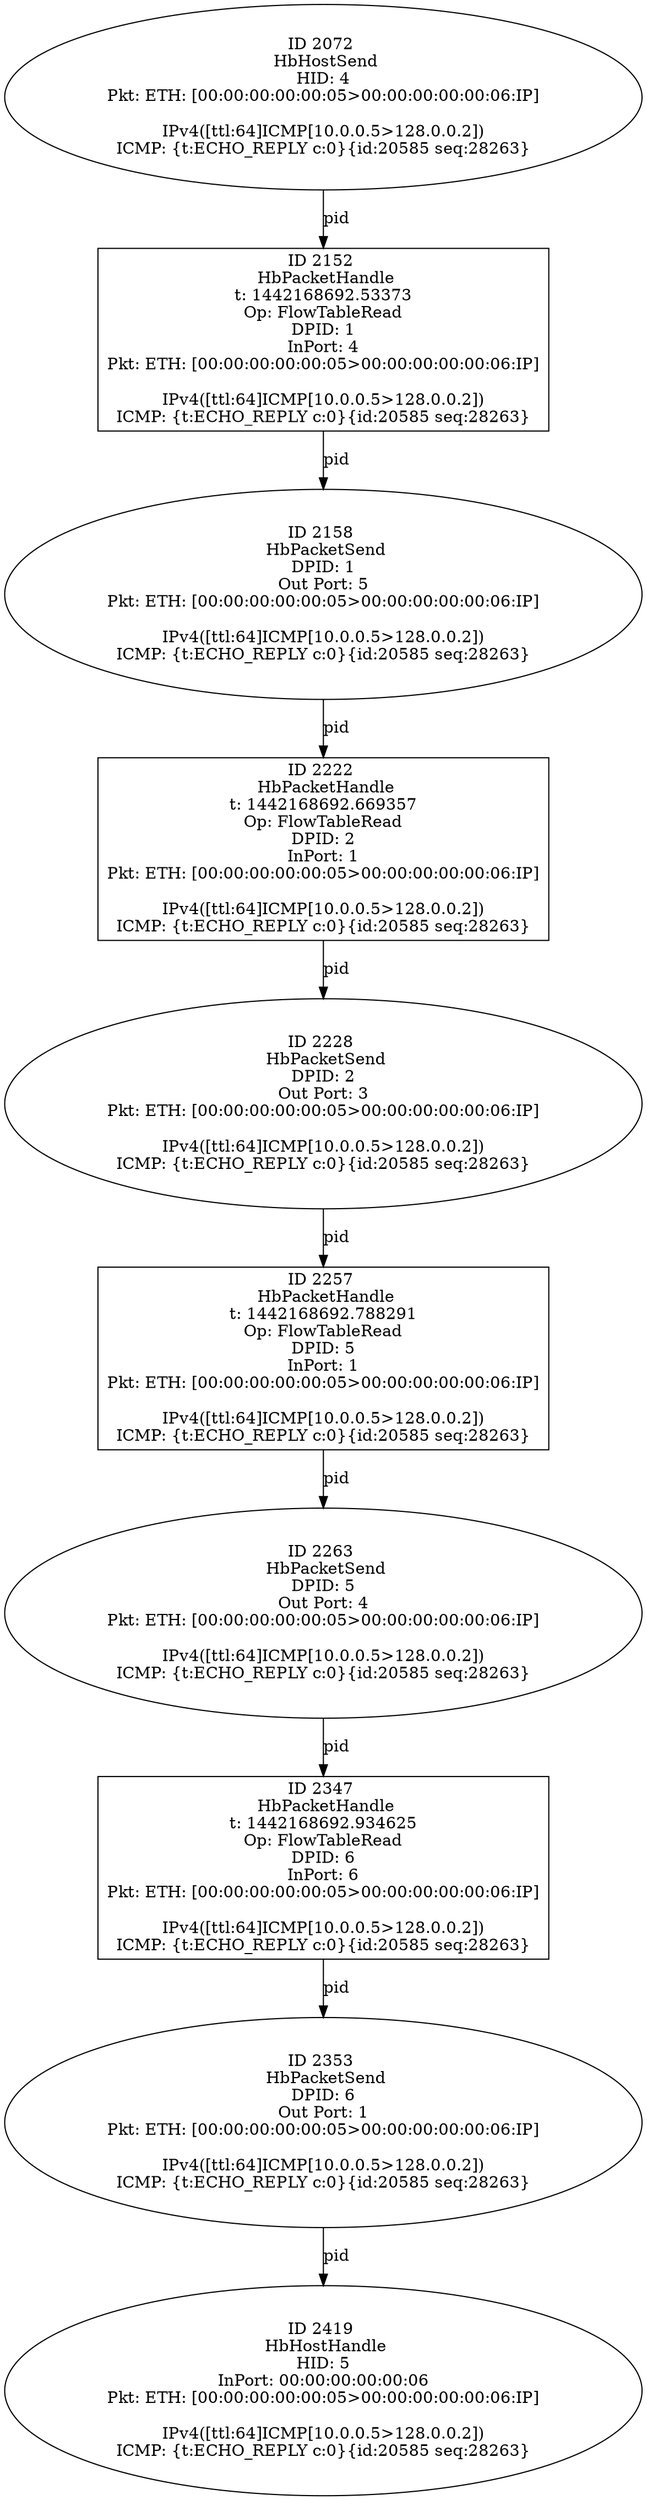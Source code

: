 strict digraph G {
2257 [shape=box, event=<hb_events.HbPacketHandle object at 0x107477150>, label="ID 2257 
 HbPacketHandle
t: 1442168692.788291
Op: FlowTableRead
DPID: 5
InPort: 1
Pkt: ETH: [00:00:00:00:00:05>00:00:00:00:00:06:IP]

IPv4([ttl:64]ICMP[10.0.0.5>128.0.0.2])
ICMP: {t:ECHO_REPLY c:0}{id:20585 seq:28263}"];
2152 [shape=box, event=<hb_events.HbPacketHandle object at 0x10741add0>, label="ID 2152 
 HbPacketHandle
t: 1442168692.53373
Op: FlowTableRead
DPID: 1
InPort: 4
Pkt: ETH: [00:00:00:00:00:05>00:00:00:00:00:06:IP]

IPv4([ttl:64]ICMP[10.0.0.5>128.0.0.2])
ICMP: {t:ECHO_REPLY c:0}{id:20585 seq:28263}"];
2347 [shape=box, event=<hb_events.HbPacketHandle object at 0x1074befd0>, label="ID 2347 
 HbPacketHandle
t: 1442168692.934625
Op: FlowTableRead
DPID: 6
InPort: 6
Pkt: ETH: [00:00:00:00:00:05>00:00:00:00:00:06:IP]

IPv4([ttl:64]ICMP[10.0.0.5>128.0.0.2])
ICMP: {t:ECHO_REPLY c:0}{id:20585 seq:28263}"];
2222 [shape=box, event=<hb_events.HbPacketHandle object at 0x10745b690>, label="ID 2222 
 HbPacketHandle
t: 1442168692.669357
Op: FlowTableRead
DPID: 2
InPort: 1
Pkt: ETH: [00:00:00:00:00:05>00:00:00:00:00:06:IP]

IPv4([ttl:64]ICMP[10.0.0.5>128.0.0.2])
ICMP: {t:ECHO_REPLY c:0}{id:20585 seq:28263}"];
2353 [shape=oval, event=<hb_events.HbPacketSend object at 0x1074cd890>, label="ID 2353 
 HbPacketSend
DPID: 6
Out Port: 1
Pkt: ETH: [00:00:00:00:00:05>00:00:00:00:00:06:IP]

IPv4([ttl:64]ICMP[10.0.0.5>128.0.0.2])
ICMP: {t:ECHO_REPLY c:0}{id:20585 seq:28263}"];
2419 [shape=oval, event=<hb_events.HbHostHandle object at 0x1074fe390>, label="ID 2419 
 HbHostHandle
HID: 5
InPort: 00:00:00:00:00:06
Pkt: ETH: [00:00:00:00:00:05>00:00:00:00:00:06:IP]

IPv4([ttl:64]ICMP[10.0.0.5>128.0.0.2])
ICMP: {t:ECHO_REPLY c:0}{id:20585 seq:28263}"];
2228 [shape=oval, event=<hb_events.HbPacketSend object at 0x10745b490>, label="ID 2228 
 HbPacketSend
DPID: 2
Out Port: 3
Pkt: ETH: [00:00:00:00:00:05>00:00:00:00:00:06:IP]

IPv4([ttl:64]ICMP[10.0.0.5>128.0.0.2])
ICMP: {t:ECHO_REPLY c:0}{id:20585 seq:28263}"];
2158 [shape=oval, event=<hb_events.HbPacketSend object at 0x107421090>, label="ID 2158 
 HbPacketSend
DPID: 1
Out Port: 5
Pkt: ETH: [00:00:00:00:00:05>00:00:00:00:00:06:IP]

IPv4([ttl:64]ICMP[10.0.0.5>128.0.0.2])
ICMP: {t:ECHO_REPLY c:0}{id:20585 seq:28263}"];
2263 [shape=oval, event=<hb_events.HbPacketSend object at 0x107484250>, label="ID 2263 
 HbPacketSend
DPID: 5
Out Port: 4
Pkt: ETH: [00:00:00:00:00:05>00:00:00:00:00:06:IP]

IPv4([ttl:64]ICMP[10.0.0.5>128.0.0.2])
ICMP: {t:ECHO_REPLY c:0}{id:20585 seq:28263}"];
2072 [shape=oval, event=<hb_events.HbHostSend object at 0x1073da310>, label="ID 2072 
 HbHostSend
HID: 4
Pkt: ETH: [00:00:00:00:00:05>00:00:00:00:00:06:IP]

IPv4([ttl:64]ICMP[10.0.0.5>128.0.0.2])
ICMP: {t:ECHO_REPLY c:0}{id:20585 seq:28263}"];
2353 -> 2419  [rel=pid, label=pid];
2152 -> 2158  [rel=pid, label=pid];
2347 -> 2353  [rel=pid, label=pid];
2222 -> 2228  [rel=pid, label=pid];
2257 -> 2263  [rel=pid, label=pid];
2228 -> 2257  [rel=pid, label=pid];
2158 -> 2222  [rel=pid, label=pid];
2263 -> 2347  [rel=pid, label=pid];
2072 -> 2152  [rel=pid, label=pid];
}
